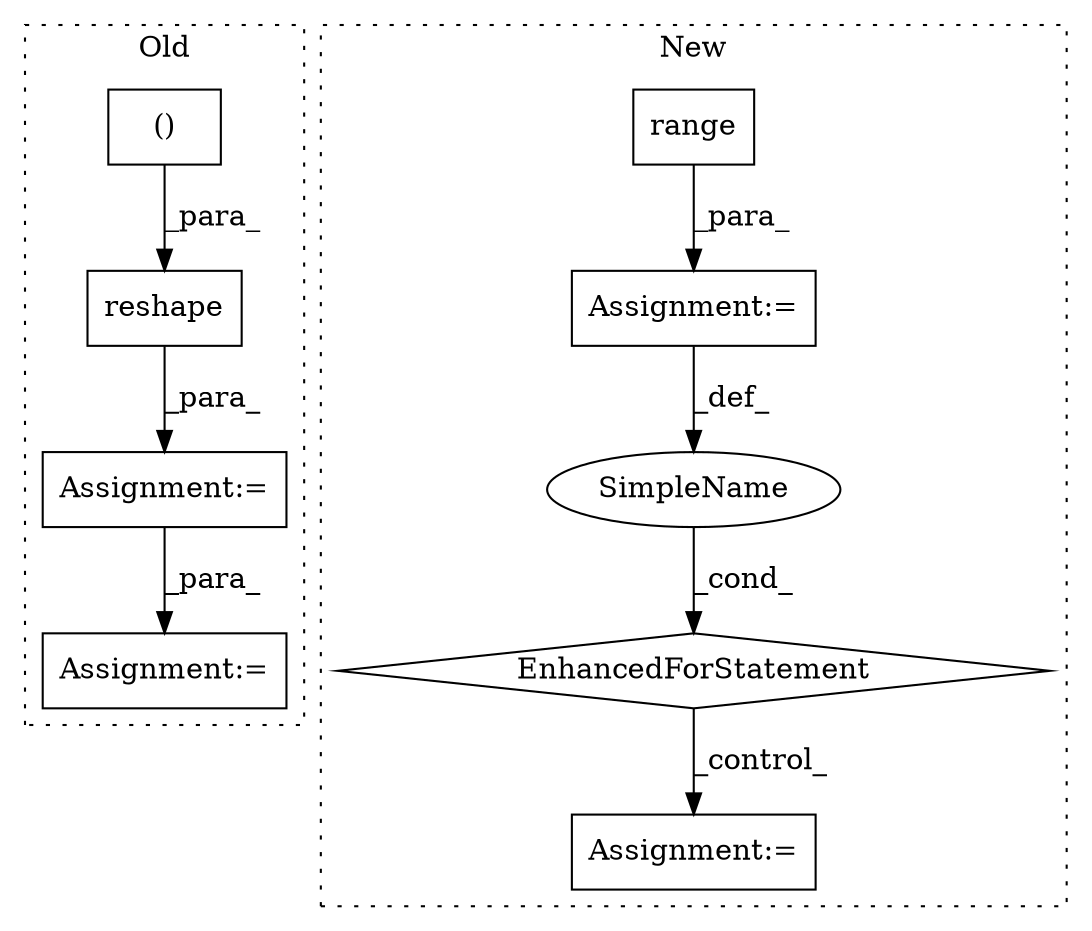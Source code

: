 digraph G {
subgraph cluster0 {
1 [label="reshape" a="32" s="7837,7875" l="21,2" shape="box"];
4 [label="Assignment:=" a="7" s="7977" l="1" shape="box"];
8 [label="Assignment:=" a="7" s="7829" l="1" shape="box"];
9 [label="()" a="106" s="7858" l="17" shape="box"];
label = "Old";
style="dotted";
}
subgraph cluster1 {
2 [label="range" a="32" s="8945,8960" l="6,1" shape="box"];
3 [label="Assignment:=" a="7" s="8876,8961" l="61,2" shape="box"];
5 [label="EnhancedForStatement" a="70" s="8876,8961" l="61,2" shape="diamond"];
6 [label="Assignment:=" a="7" s="9007" l="2" shape="box"];
7 [label="SimpleName" a="42" s="8941" l="1" shape="ellipse"];
label = "New";
style="dotted";
}
1 -> 8 [label="_para_"];
2 -> 3 [label="_para_"];
3 -> 7 [label="_def_"];
5 -> 6 [label="_control_"];
7 -> 5 [label="_cond_"];
8 -> 4 [label="_para_"];
9 -> 1 [label="_para_"];
}